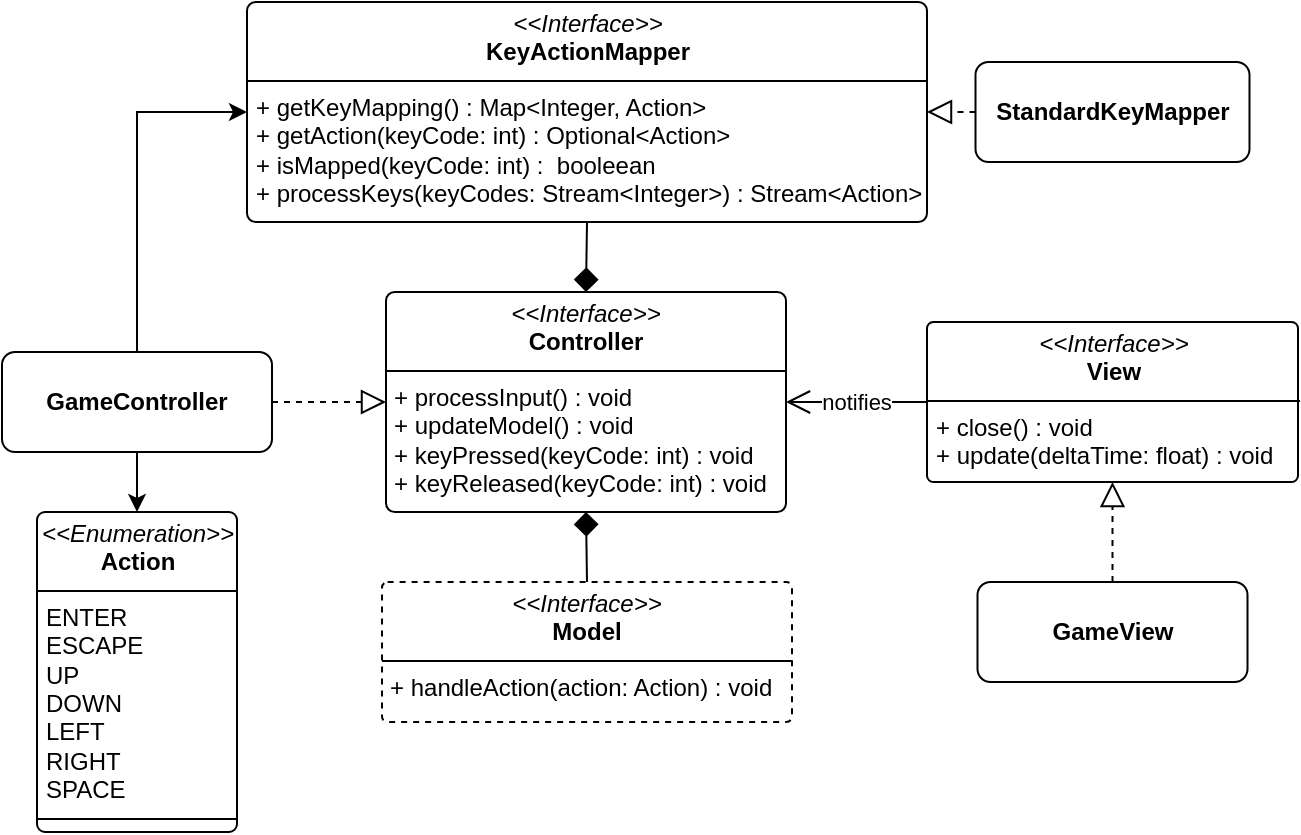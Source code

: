 <mxfile version="27.2.0">
  <diagram name="Page-1" id="0oy_DqriNZGSRgA4T4Op">
    <mxGraphModel dx="1722" dy="1017" grid="1" gridSize="10" guides="1" tooltips="1" connect="1" arrows="1" fold="1" page="1" pageScale="1" pageWidth="850" pageHeight="1100" math="0" shadow="0">
      <root>
        <mxCell id="0" />
        <mxCell id="1" parent="0" />
        <mxCell id="4qU-4kYSHK4auCVP5i2G-2" value="&lt;p style=&quot;margin:0px;margin-top:4px;text-align:center;&quot;&gt;&lt;i&gt;&amp;lt;&amp;lt;Interface&amp;gt;&amp;gt;&lt;/i&gt;&lt;br&gt;&lt;b&gt;Controller&lt;/b&gt;&lt;/p&gt;&lt;hr size=&quot;1&quot; style=&quot;border-style:solid;&quot;&gt;&lt;p style=&quot;margin:0px;margin-left:4px;&quot;&gt;+ processInput() : void&lt;/p&gt;&lt;p style=&quot;margin:0px;margin-left:4px;&quot;&gt;+ updateModel() : void&lt;/p&gt;&lt;p style=&quot;margin:0px;margin-left:4px;&quot;&gt;+ keyPressed(keyCode: int) : void&amp;nbsp;&lt;/p&gt;&lt;p style=&quot;margin:0px;margin-left:4px;&quot;&gt;+ keyReleased(keyCode: int) : void&lt;/p&gt;" style="verticalAlign=top;align=left;overflow=fill;html=1;whiteSpace=wrap;rounded=1;arcSize=4;" parent="1" vertex="1">
          <mxGeometry x="293" y="488" width="200" height="110" as="geometry" />
        </mxCell>
        <mxCell id="4qU-4kYSHK4auCVP5i2G-3" style="edgeStyle=orthogonalEdgeStyle;rounded=0;orthogonalLoop=1;jettySize=auto;html=1;exitX=0.5;exitY=0;exitDx=0;exitDy=0;entryX=0.5;entryY=1;entryDx=0;entryDy=0;endArrow=diamond;endFill=1;endSize=10;" parent="1" source="4qU-4kYSHK4auCVP5i2G-4" target="4qU-4kYSHK4auCVP5i2G-2" edge="1">
          <mxGeometry relative="1" as="geometry">
            <mxPoint x="218" y="838" as="targetPoint" />
          </mxGeometry>
        </mxCell>
        <mxCell id="4qU-4kYSHK4auCVP5i2G-4" value="&lt;p style=&quot;margin:0px;margin-top:4px;text-align:center;&quot;&gt;&lt;i&gt;&amp;lt;&amp;lt;Interface&amp;gt;&amp;gt;&lt;/i&gt;&lt;br&gt;&lt;b&gt;Model&lt;/b&gt;&lt;/p&gt;&lt;hr size=&quot;1&quot; style=&quot;border-style:solid;&quot;&gt;&lt;p style=&quot;margin:0px;margin-left:4px;&quot;&gt;&lt;font color=&quot;#000000&quot;&gt;&lt;span style=&quot;caret-color: rgb(0, 0, 0);&quot;&gt;+ handleAction(action: Action) : void&lt;/span&gt;&lt;/font&gt;&lt;/p&gt;" style="verticalAlign=top;align=left;overflow=fill;html=1;whiteSpace=wrap;rounded=1;arcSize=4;dashed=1;" parent="1" vertex="1">
          <mxGeometry x="291" y="633" width="205" height="70" as="geometry" />
        </mxCell>
        <mxCell id="4qU-4kYSHK4auCVP5i2G-6" style="edgeStyle=orthogonalEdgeStyle;rounded=0;orthogonalLoop=1;jettySize=auto;html=1;exitX=0.5;exitY=1;exitDx=0;exitDy=0;entryX=0.5;entryY=0;entryDx=0;entryDy=0;endSize=10;endArrow=diamond;endFill=1;" parent="1" source="4qU-4kYSHK4auCVP5i2G-5" target="4qU-4kYSHK4auCVP5i2G-2" edge="1">
          <mxGeometry relative="1" as="geometry">
            <mxPoint x="238" y="73" as="targetPoint" />
          </mxGeometry>
        </mxCell>
        <mxCell id="4qU-4kYSHK4auCVP5i2G-5" value="&lt;p style=&quot;margin:0px;margin-top:4px;text-align:center;&quot;&gt;&lt;i&gt;&amp;lt;&amp;lt;Interface&amp;gt;&amp;gt;&lt;/i&gt;&lt;br&gt;&lt;b&gt;KeyActionMapper&lt;/b&gt;&lt;/p&gt;&lt;hr size=&quot;1&quot; style=&quot;border-style:solid;&quot;&gt;&lt;p style=&quot;margin:0px;margin-left:4px;&quot;&gt;+ getKeyMapping() : Map&amp;lt;Integer, Action&amp;gt;&lt;/p&gt;&lt;p style=&quot;margin:0px;margin-left:4px;&quot;&gt;+ getAction(keyCode: int) : Optional&amp;lt;Action&amp;gt;&lt;/p&gt;&lt;p style=&quot;margin:0px;margin-left:4px;&quot;&gt;+ isMapped(keyCode: int) : &amp;nbsp;booleean&lt;/p&gt;&lt;p style=&quot;margin:0px;margin-left:4px;&quot;&gt;+ processKeys(keyCodes: Stream&amp;lt;Integer&amp;gt;) : Stream&amp;lt;Action&amp;gt;&lt;/p&gt;" style="verticalAlign=top;align=left;overflow=fill;html=1;whiteSpace=wrap;rounded=1;arcSize=4;" parent="1" vertex="1">
          <mxGeometry x="223.5" y="343" width="340" height="110" as="geometry" />
        </mxCell>
        <mxCell id="4qU-4kYSHK4auCVP5i2G-13" value="notifies" style="edgeStyle=orthogonalEdgeStyle;rounded=0;orthogonalLoop=1;jettySize=auto;html=1;exitX=0;exitY=0.5;exitDx=0;exitDy=0;entryX=1;entryY=0.5;entryDx=0;entryDy=0;endArrow=open;endFill=0;endSize=10;" parent="1" source="4qU-4kYSHK4auCVP5i2G-10" target="4qU-4kYSHK4auCVP5i2G-2" edge="1">
          <mxGeometry relative="1" as="geometry" />
        </mxCell>
        <mxCell id="4qU-4kYSHK4auCVP5i2G-10" value="&lt;p style=&quot;margin:0px;margin-top:4px;text-align:center;&quot;&gt;&lt;i&gt;&amp;lt;&amp;lt;Interface&amp;gt;&amp;gt;&lt;/i&gt;&lt;br&gt;&lt;b&gt;View&lt;/b&gt;&lt;/p&gt;&lt;hr size=&quot;1&quot; style=&quot;border-style:solid;&quot;&gt;&lt;p style=&quot;margin:0px;margin-left:4px;&quot;&gt;&lt;span style=&quot;background-color: transparent; color: light-dark(rgb(0, 0, 0), rgb(255, 255, 255));&quot;&gt;+ close() : void&lt;/span&gt;&lt;/p&gt;&lt;p style=&quot;margin:0px;margin-left:4px;&quot;&gt;&lt;span style=&quot;background-color: transparent; color: light-dark(rgb(0, 0, 0), rgb(255, 255, 255));&quot;&gt;+ update(deltaTime: float) : void&lt;/span&gt;&lt;/p&gt;" style="verticalAlign=top;align=left;overflow=fill;html=1;whiteSpace=wrap;rounded=1;arcSize=4;" parent="1" vertex="1">
          <mxGeometry x="563.5" y="503" width="185.5" height="80" as="geometry" />
        </mxCell>
        <mxCell id="4qU-4kYSHK4auCVP5i2G-12" style="edgeStyle=orthogonalEdgeStyle;rounded=0;orthogonalLoop=1;jettySize=auto;html=1;exitX=0.5;exitY=0;exitDx=0;exitDy=0;entryX=0.5;entryY=1;entryDx=0;entryDy=0;endArrow=block;endFill=0;endSize=10;dashed=1;" parent="1" source="4qU-4kYSHK4auCVP5i2G-11" target="4qU-4kYSHK4auCVP5i2G-10" edge="1">
          <mxGeometry relative="1" as="geometry" />
        </mxCell>
        <mxCell id="4qU-4kYSHK4auCVP5i2G-11" value="&lt;p style=&quot;margin:0px;margin-top:4px;text-align:center;&quot;&gt;&lt;br&gt;&lt;b&gt;GameView&lt;/b&gt;&lt;/p&gt;&lt;p style=&quot;margin:0px;margin-top:4px;text-align:center;&quot;&gt;&lt;b&gt;&lt;br&gt;&lt;/b&gt;&lt;/p&gt;" style="verticalAlign=top;align=left;overflow=fill;html=1;whiteSpace=wrap;rounded=1;arcSize=13;" parent="1" vertex="1">
          <mxGeometry x="588.75" y="633" width="135" height="50" as="geometry" />
        </mxCell>
        <mxCell id="4qU-4kYSHK4auCVP5i2G-18" value="&lt;p style=&quot;margin:0px;margin-top:4px;text-align:center;&quot;&gt;&lt;i&gt;&amp;lt;&amp;lt;Enumeration&amp;gt;&amp;gt;&lt;/i&gt;&lt;br&gt;&lt;b&gt;Action&lt;/b&gt;&lt;/p&gt;&lt;hr size=&quot;1&quot; style=&quot;border-style:solid;&quot;&gt;&lt;p style=&quot;margin:0px;margin-left:4px;&quot;&gt;ENTER&lt;/p&gt;&lt;p style=&quot;margin:0px;margin-left:4px;&quot;&gt;ESCAPE&lt;/p&gt;&lt;p style=&quot;margin:0px;margin-left:4px;&quot;&gt;UP&lt;/p&gt;&lt;p style=&quot;margin:0px;margin-left:4px;&quot;&gt;DOWN&lt;/p&gt;&lt;p style=&quot;margin:0px;margin-left:4px;&quot;&gt;LEFT&lt;/p&gt;&lt;p style=&quot;margin:0px;margin-left:4px;&quot;&gt;RIGHT&lt;/p&gt;&lt;p style=&quot;margin:0px;margin-left:4px;&quot;&gt;SPACE&lt;/p&gt;&lt;hr size=&quot;1&quot; style=&quot;border-style:solid;&quot;&gt;&lt;p style=&quot;margin:0px;margin-left:4px;&quot;&gt;&lt;br&gt;&lt;/p&gt;" style="verticalAlign=top;align=left;overflow=fill;html=1;whiteSpace=wrap;rounded=1;arcSize=4;" parent="1" vertex="1">
          <mxGeometry x="118.5" y="598" width="100" height="160" as="geometry" />
        </mxCell>
        <mxCell id="4qU-4kYSHK4auCVP5i2G-22" style="edgeStyle=orthogonalEdgeStyle;rounded=0;orthogonalLoop=1;jettySize=auto;html=1;exitX=1;exitY=0.5;exitDx=0;exitDy=0;entryX=0;entryY=0.5;entryDx=0;entryDy=0;endArrow=block;endFill=0;endSize=10;dashed=1;" parent="1" source="4qU-4kYSHK4auCVP5i2G-21" target="4qU-4kYSHK4auCVP5i2G-2" edge="1">
          <mxGeometry relative="1" as="geometry" />
        </mxCell>
        <mxCell id="I_Hb-Euhlk1wG4A8TMk--13" style="edgeStyle=orthogonalEdgeStyle;rounded=0;orthogonalLoop=1;jettySize=auto;html=1;exitX=0.5;exitY=0;exitDx=0;exitDy=0;entryX=0;entryY=0.5;entryDx=0;entryDy=0;" edge="1" parent="1" source="4qU-4kYSHK4auCVP5i2G-21" target="4qU-4kYSHK4auCVP5i2G-5">
          <mxGeometry relative="1" as="geometry" />
        </mxCell>
        <mxCell id="I_Hb-Euhlk1wG4A8TMk--14" style="edgeStyle=orthogonalEdgeStyle;rounded=0;orthogonalLoop=1;jettySize=auto;html=1;exitX=0.5;exitY=1;exitDx=0;exitDy=0;" edge="1" parent="1" source="4qU-4kYSHK4auCVP5i2G-21" target="4qU-4kYSHK4auCVP5i2G-18">
          <mxGeometry relative="1" as="geometry" />
        </mxCell>
        <mxCell id="4qU-4kYSHK4auCVP5i2G-21" value="&lt;p style=&quot;margin:0px;margin-top:4px;text-align:center;&quot;&gt;&lt;br&gt;&lt;b&gt;GameController&lt;/b&gt;&lt;/p&gt;&lt;p style=&quot;margin:0px;margin-top:4px;text-align:center;&quot;&gt;&lt;b&gt;&lt;br&gt;&lt;/b&gt;&lt;/p&gt;" style="verticalAlign=top;align=left;overflow=fill;html=1;whiteSpace=wrap;rounded=1;arcSize=13;" parent="1" vertex="1">
          <mxGeometry x="101" y="518" width="135" height="50" as="geometry" />
        </mxCell>
        <mxCell id="13" style="edgeStyle=none;html=1;exitX=0;exitY=0.5;exitDx=0;exitDy=0;entryX=1;entryY=0.5;entryDx=0;entryDy=0;endSize=10;endArrow=block;endFill=0;dashed=1;" parent="1" source="2" target="4qU-4kYSHK4auCVP5i2G-5" edge="1">
          <mxGeometry relative="1" as="geometry" />
        </mxCell>
        <mxCell id="2" value="&lt;p style=&quot;margin:0px;margin-top:4px;text-align:center;&quot;&gt;&lt;br&gt;&lt;b&gt;StandardKeyMapper&lt;/b&gt;&lt;/p&gt;" style="verticalAlign=top;align=left;overflow=fill;html=1;whiteSpace=wrap;rounded=1;arcSize=13;" parent="1" vertex="1">
          <mxGeometry x="587.75" y="373" width="137" height="50" as="geometry" />
        </mxCell>
      </root>
    </mxGraphModel>
  </diagram>
</mxfile>
